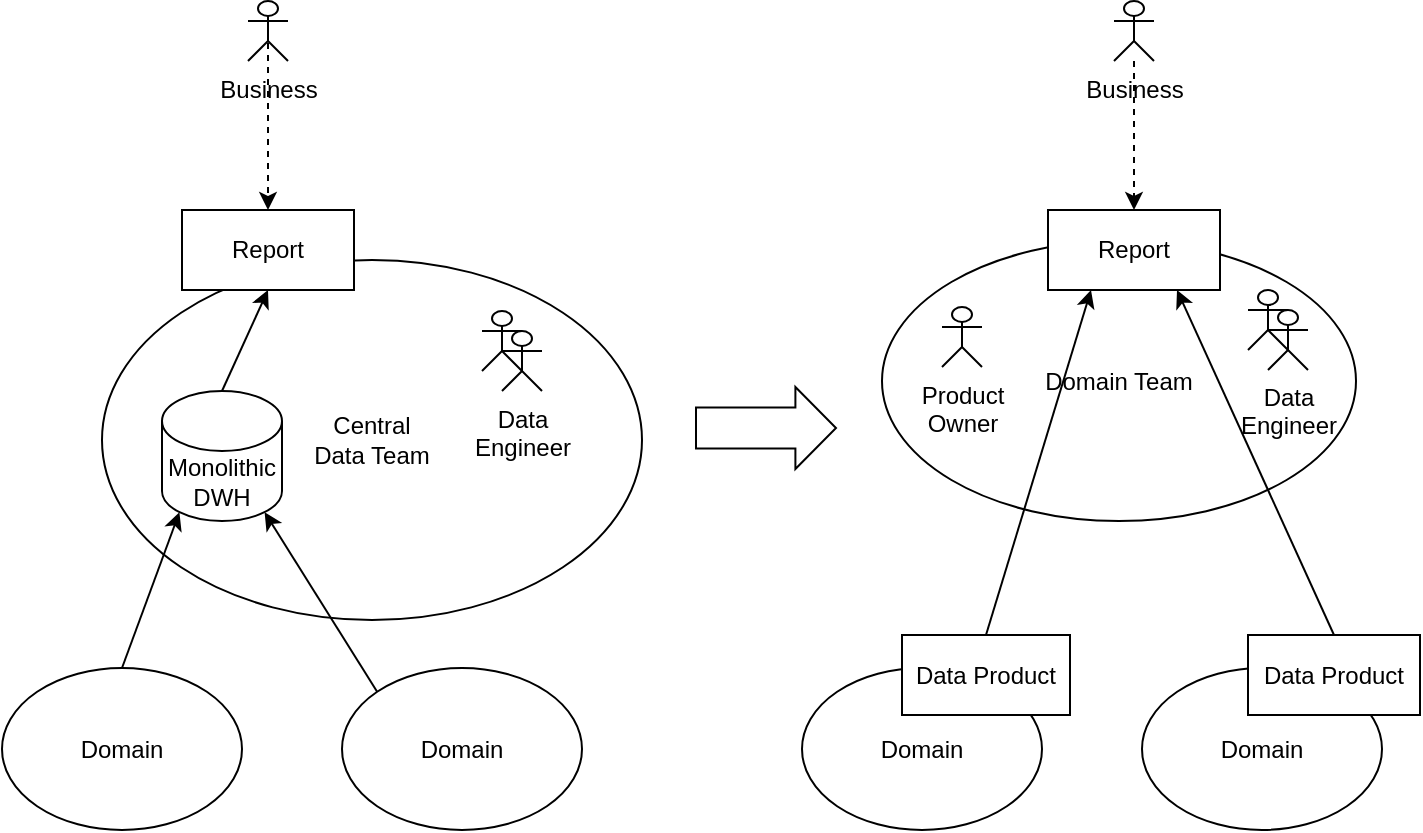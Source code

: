 <mxfile version="15.5.4" type="embed"><diagram id="27UEhvcbevQ5RNf_Fo5W" name="Status Quo"><mxGraphModel dx="1067" dy="497" grid="1" gridSize="10" guides="1" tooltips="1" connect="1" arrows="1" fold="1" page="1" pageScale="1" pageWidth="827" pageHeight="1169" math="0" shadow="0"><root><mxCell id="0"/><mxCell id="1" parent="0"/><mxCell id="95" value="Domain Team" style="ellipse;whiteSpace=wrap;html=1;verticalAlign=middle;" parent="1" vertex="1"><mxGeometry x="480" y="176.5" width="237" height="140" as="geometry"/></mxCell><mxCell id="24" value="Central &lt;br&gt;Data Team" style="ellipse;whiteSpace=wrap;html=1;" parent="1" vertex="1"><mxGeometry x="90" y="186" width="270" height="180" as="geometry"/></mxCell><mxCell id="41" value="" style="shape=singleArrow;whiteSpace=wrap;html=1;arrowWidth=0.5;arrowSize=0.29;" parent="1" vertex="1"><mxGeometry x="387" y="249.5" width="70" height="41" as="geometry"/></mxCell><mxCell id="57" value="" style="shape=umlActor;verticalLabelPosition=bottom;verticalAlign=top;html=1;outlineConnect=0;" parent="1" vertex="1"><mxGeometry x="280" y="211.5" width="20" height="30" as="geometry"/></mxCell><mxCell id="58" value="Data &lt;br&gt;Engineer" style="shape=umlActor;verticalLabelPosition=bottom;verticalAlign=top;html=1;outlineConnect=0;" parent="1" vertex="1"><mxGeometry x="290" y="221.5" width="20" height="30" as="geometry"/></mxCell><mxCell id="64" value="" style="rounded=0;orthogonalLoop=1;jettySize=auto;html=1;exitX=0.5;exitY=0;exitDx=0;exitDy=0;exitPerimeter=0;entryX=0.5;entryY=1;entryDx=0;entryDy=0;" parent="1" source="63" target="61" edge="1"><mxGeometry relative="1" as="geometry"/></mxCell><mxCell id="61" value="Report" style="rounded=0;whiteSpace=wrap;html=1;" parent="1" vertex="1"><mxGeometry x="130" y="161" width="86" height="40" as="geometry"/></mxCell><mxCell id="62" value="" style="endArrow=classic;html=1;rounded=0;dashed=1;exitX=0.5;exitY=0.5;exitDx=0;exitDy=0;exitPerimeter=0;" parent="1" source="77" target="61" edge="1"><mxGeometry width="50" height="50" relative="1" as="geometry"><mxPoint x="300" y="131.5" as="sourcePoint"/><mxPoint x="350" y="81.5" as="targetPoint"/></mxGeometry></mxCell><mxCell id="63" value="Monolithic DWH" style="shape=cylinder3;whiteSpace=wrap;html=1;boundedLbl=1;backgroundOutline=1;size=15;" parent="1" vertex="1"><mxGeometry x="120" y="251.5" width="60" height="65" as="geometry"/></mxCell><mxCell id="77" value="Business" style="shape=umlActor;verticalLabelPosition=bottom;verticalAlign=top;html=1;outlineConnect=0;" parent="1" vertex="1"><mxGeometry x="163" y="56.5" width="20" height="30" as="geometry"/></mxCell><mxCell id="82" value="" style="shape=umlActor;verticalLabelPosition=bottom;verticalAlign=top;html=1;outlineConnect=0;" parent="1" vertex="1"><mxGeometry x="663" y="201" width="20" height="30" as="geometry"/></mxCell><mxCell id="83" value="Data &lt;br&gt;Engineer" style="shape=umlActor;verticalLabelPosition=bottom;verticalAlign=top;html=1;outlineConnect=0;" parent="1" vertex="1"><mxGeometry x="673" y="211" width="20" height="30" as="geometry"/></mxCell><mxCell id="85" value="Domain" style="ellipse;whiteSpace=wrap;html=1;" parent="1" vertex="1"><mxGeometry x="440" y="390" width="120" height="81" as="geometry"/></mxCell><mxCell id="86" value="Domain" style="ellipse;whiteSpace=wrap;html=1;" parent="1" vertex="1"><mxGeometry x="610" y="390" width="120" height="81" as="geometry"/></mxCell><mxCell id="87" value="Data Product" style="rounded=0;whiteSpace=wrap;html=1;" parent="1" vertex="1"><mxGeometry x="490" y="373.5" width="84" height="40" as="geometry"/></mxCell><mxCell id="88" value="Data Product" style="rounded=0;whiteSpace=wrap;html=1;" parent="1" vertex="1"><mxGeometry x="663" y="373.5" width="86" height="40" as="geometry"/></mxCell><mxCell id="89" value="" style="endArrow=classic;html=1;rounded=0;entryX=0.25;entryY=1;entryDx=0;entryDy=0;exitX=0.5;exitY=0;exitDx=0;exitDy=0;" parent="1" source="87" target="84" edge="1"><mxGeometry width="50" height="50" relative="1" as="geometry"><mxPoint x="354" y="290" as="sourcePoint"/><mxPoint x="404" y="240" as="targetPoint"/></mxGeometry></mxCell><mxCell id="90" value="" style="endArrow=classic;html=1;rounded=0;entryX=0.75;entryY=1;entryDx=0;entryDy=0;exitX=0.5;exitY=0;exitDx=0;exitDy=0;" parent="1" source="88" target="84" edge="1"><mxGeometry width="50" height="50" relative="1" as="geometry"><mxPoint x="469" y="320" as="sourcePoint"/><mxPoint x="506.5" y="200" as="targetPoint"/></mxGeometry></mxCell><mxCell id="92" value="" style="endArrow=classic;html=1;rounded=0;dashed=1;entryX=0.5;entryY=0;entryDx=0;entryDy=0;" parent="1" source="94" target="84" edge="1"><mxGeometry width="50" height="50" relative="1" as="geometry"><mxPoint x="439" y="186.5" as="sourcePoint"/><mxPoint x="-112.685" y="291" as="targetPoint"/></mxGeometry></mxCell><mxCell id="94" value="Business" style="shape=umlActor;verticalLabelPosition=bottom;verticalAlign=top;html=1;outlineConnect=0;" parent="1" vertex="1"><mxGeometry x="596" y="56.5" width="20" height="30" as="geometry"/></mxCell><mxCell id="84" value="Report" style="rounded=0;whiteSpace=wrap;html=1;" parent="1" vertex="1"><mxGeometry x="563" y="161" width="86" height="40" as="geometry"/></mxCell><mxCell id="96" value="Product &lt;br&gt;Owner" style="shape=umlActor;verticalLabelPosition=bottom;verticalAlign=top;html=1;outlineConnect=0;" parent="1" vertex="1"><mxGeometry x="510" y="209.5" width="20" height="30" as="geometry"/></mxCell><mxCell id="98" value="Domain" style="ellipse;whiteSpace=wrap;html=1;" vertex="1" parent="1"><mxGeometry x="40" y="390" width="120" height="81" as="geometry"/></mxCell><mxCell id="99" value="Domain" style="ellipse;whiteSpace=wrap;html=1;" vertex="1" parent="1"><mxGeometry x="210" y="390" width="120" height="81" as="geometry"/></mxCell><mxCell id="100" value="" style="rounded=0;orthogonalLoop=1;jettySize=auto;html=1;exitX=0.5;exitY=0;exitDx=0;exitDy=0;entryX=0.145;entryY=1;entryDx=0;entryDy=-4.35;entryPerimeter=0;" edge="1" parent="1" source="98" target="63"><mxGeometry relative="1" as="geometry"><mxPoint x="160" y="261.5" as="sourcePoint"/><mxPoint x="183" y="211" as="targetPoint"/></mxGeometry></mxCell><mxCell id="101" value="" style="rounded=0;orthogonalLoop=1;jettySize=auto;html=1;exitX=0;exitY=0;exitDx=0;exitDy=0;entryX=0.855;entryY=1;entryDx=0;entryDy=-4.35;entryPerimeter=0;" edge="1" parent="1" source="99" target="63"><mxGeometry relative="1" as="geometry"><mxPoint x="110" y="400" as="sourcePoint"/><mxPoint x="138.7" y="322.15" as="targetPoint"/></mxGeometry></mxCell></root></mxGraphModel></diagram></mxfile>
